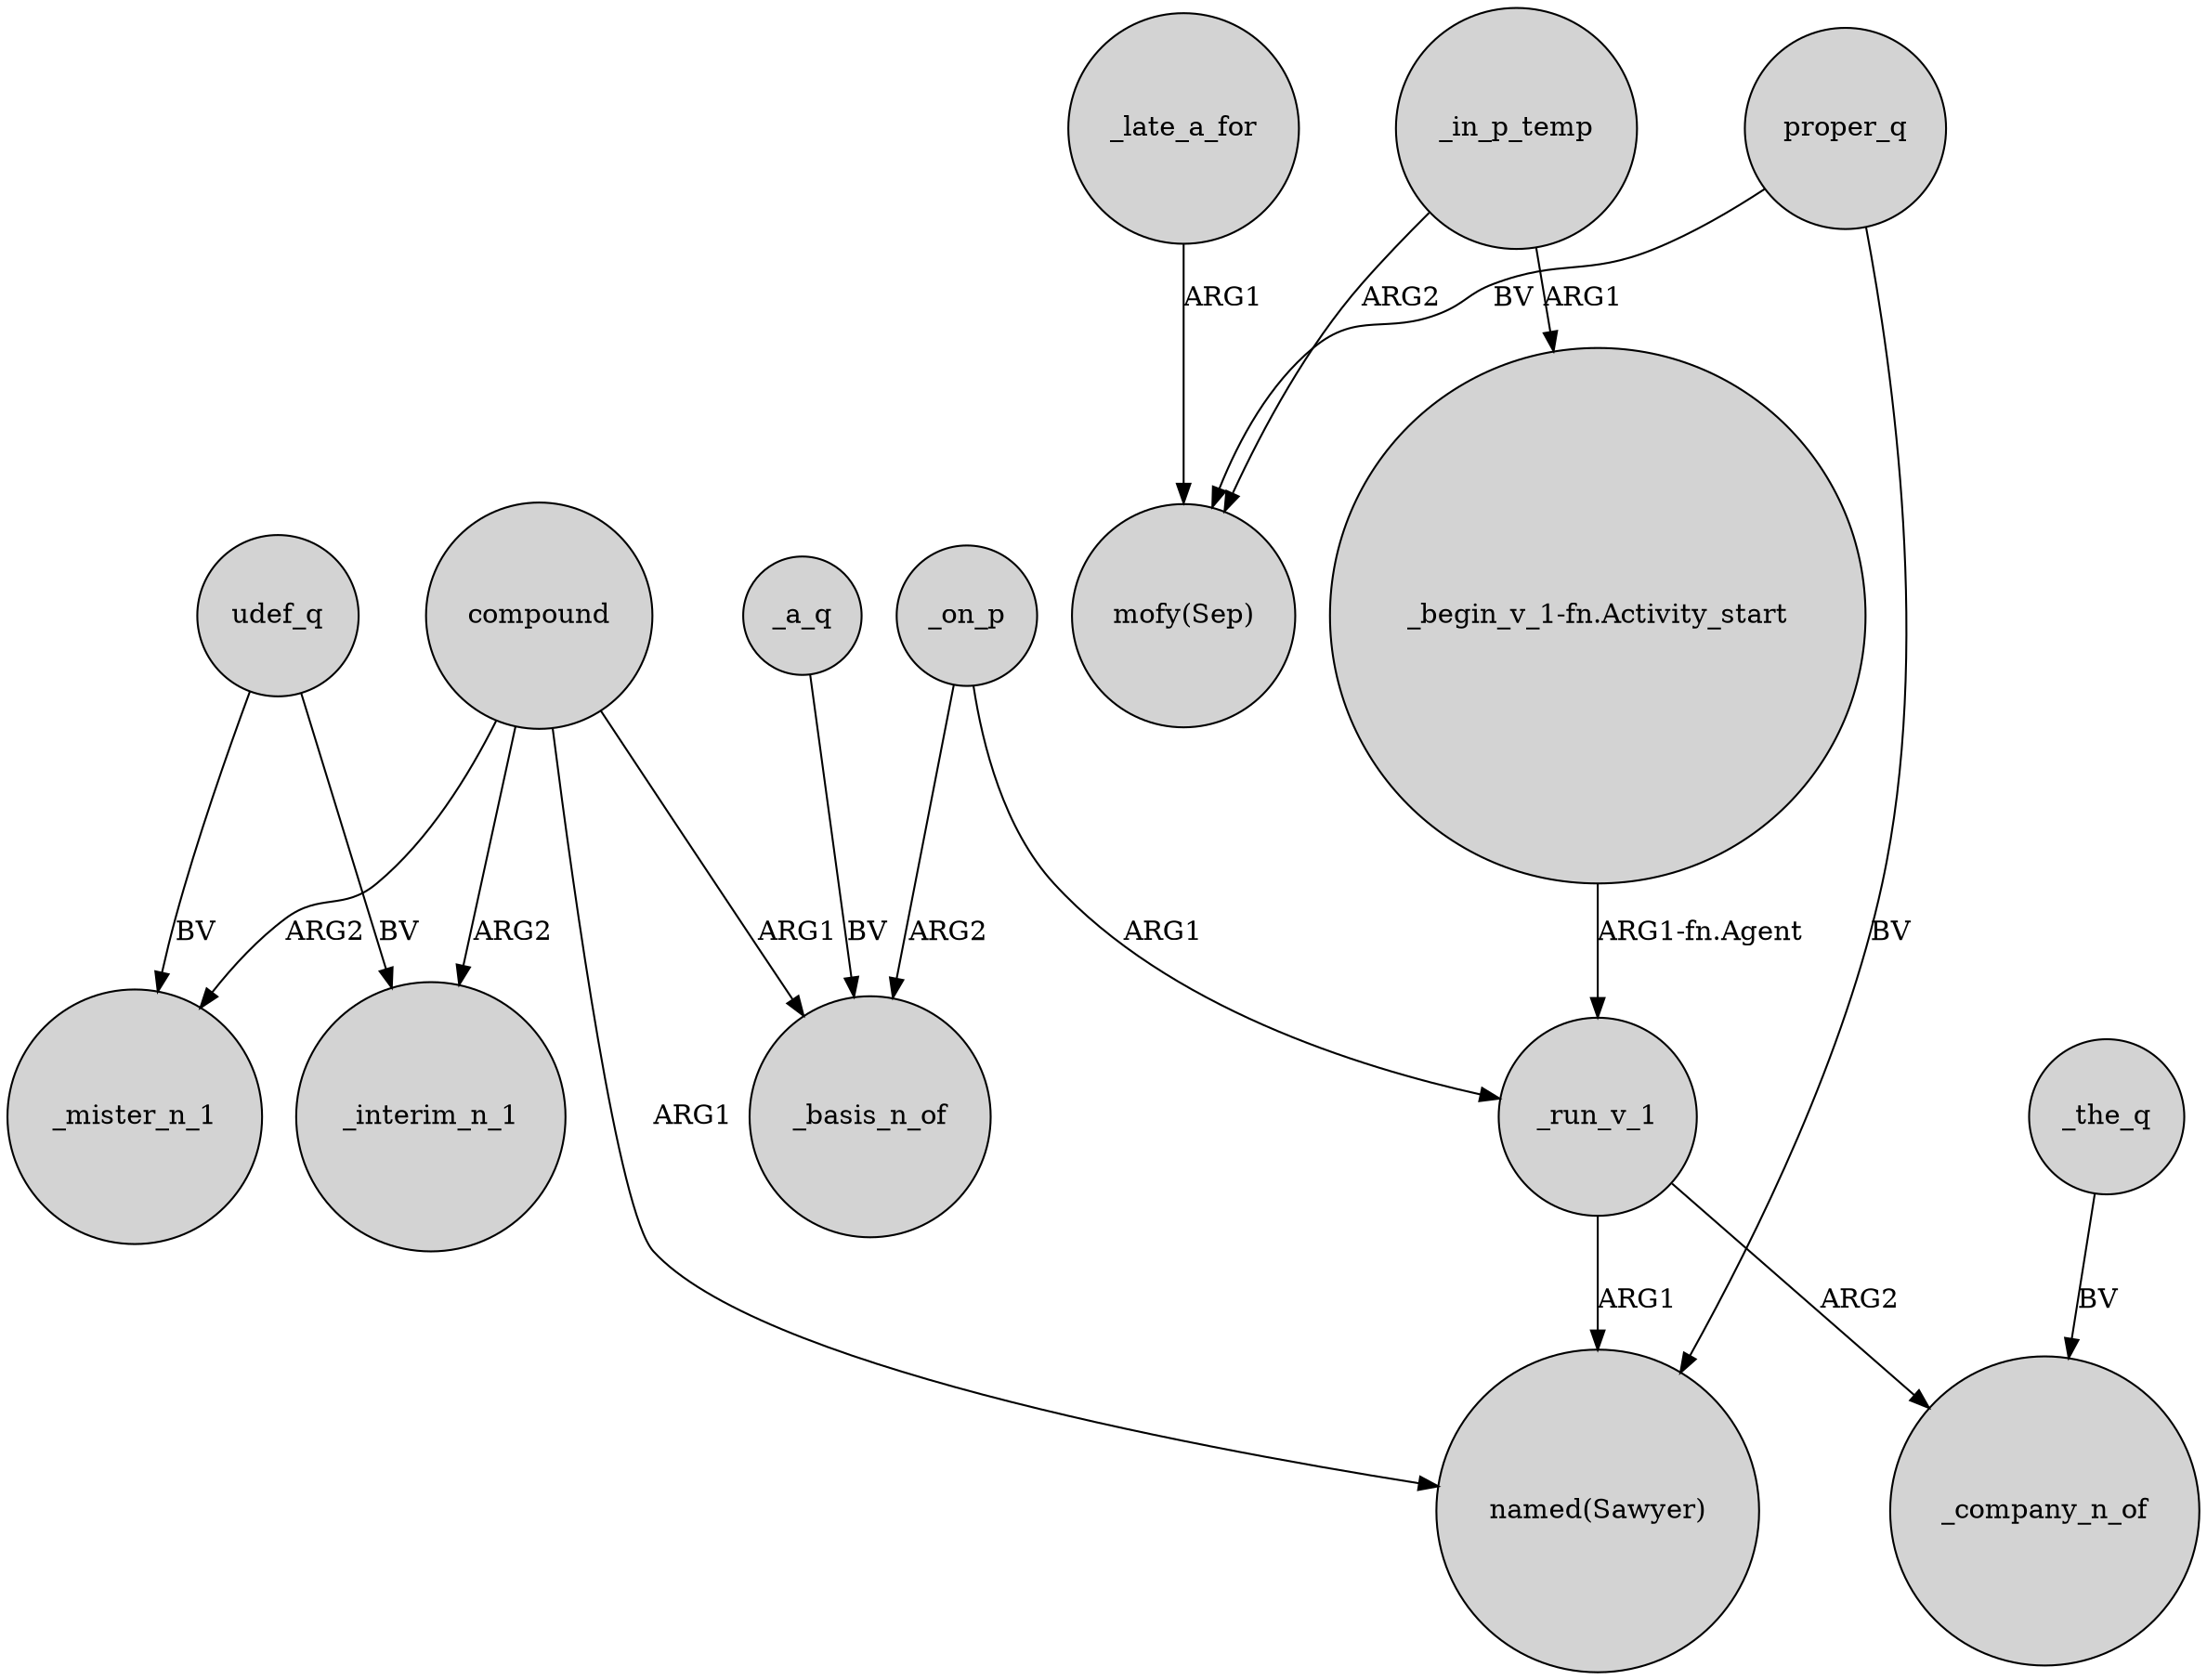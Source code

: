 digraph {
	node [shape=circle style=filled]
	compound -> _interim_n_1 [label=ARG2]
	udef_q -> _mister_n_1 [label=BV]
	compound -> "named(Sawyer)" [label=ARG1]
	"_begin_v_1-fn.Activity_start" -> _run_v_1 [label="ARG1-fn.Agent"]
	_on_p -> _run_v_1 [label=ARG1]
	_on_p -> _basis_n_of [label=ARG2]
	_run_v_1 -> _company_n_of [label=ARG2]
	compound -> _basis_n_of [label=ARG1]
	_run_v_1 -> "named(Sawyer)" [label=ARG1]
	proper_q -> "named(Sawyer)" [label=BV]
	proper_q -> "mofy(Sep)" [label=BV]
	udef_q -> _interim_n_1 [label=BV]
	_the_q -> _company_n_of [label=BV]
	_a_q -> _basis_n_of [label=BV]
	_in_p_temp -> "mofy(Sep)" [label=ARG2]
	_late_a_for -> "mofy(Sep)" [label=ARG1]
	compound -> _mister_n_1 [label=ARG2]
	_in_p_temp -> "_begin_v_1-fn.Activity_start" [label=ARG1]
}
